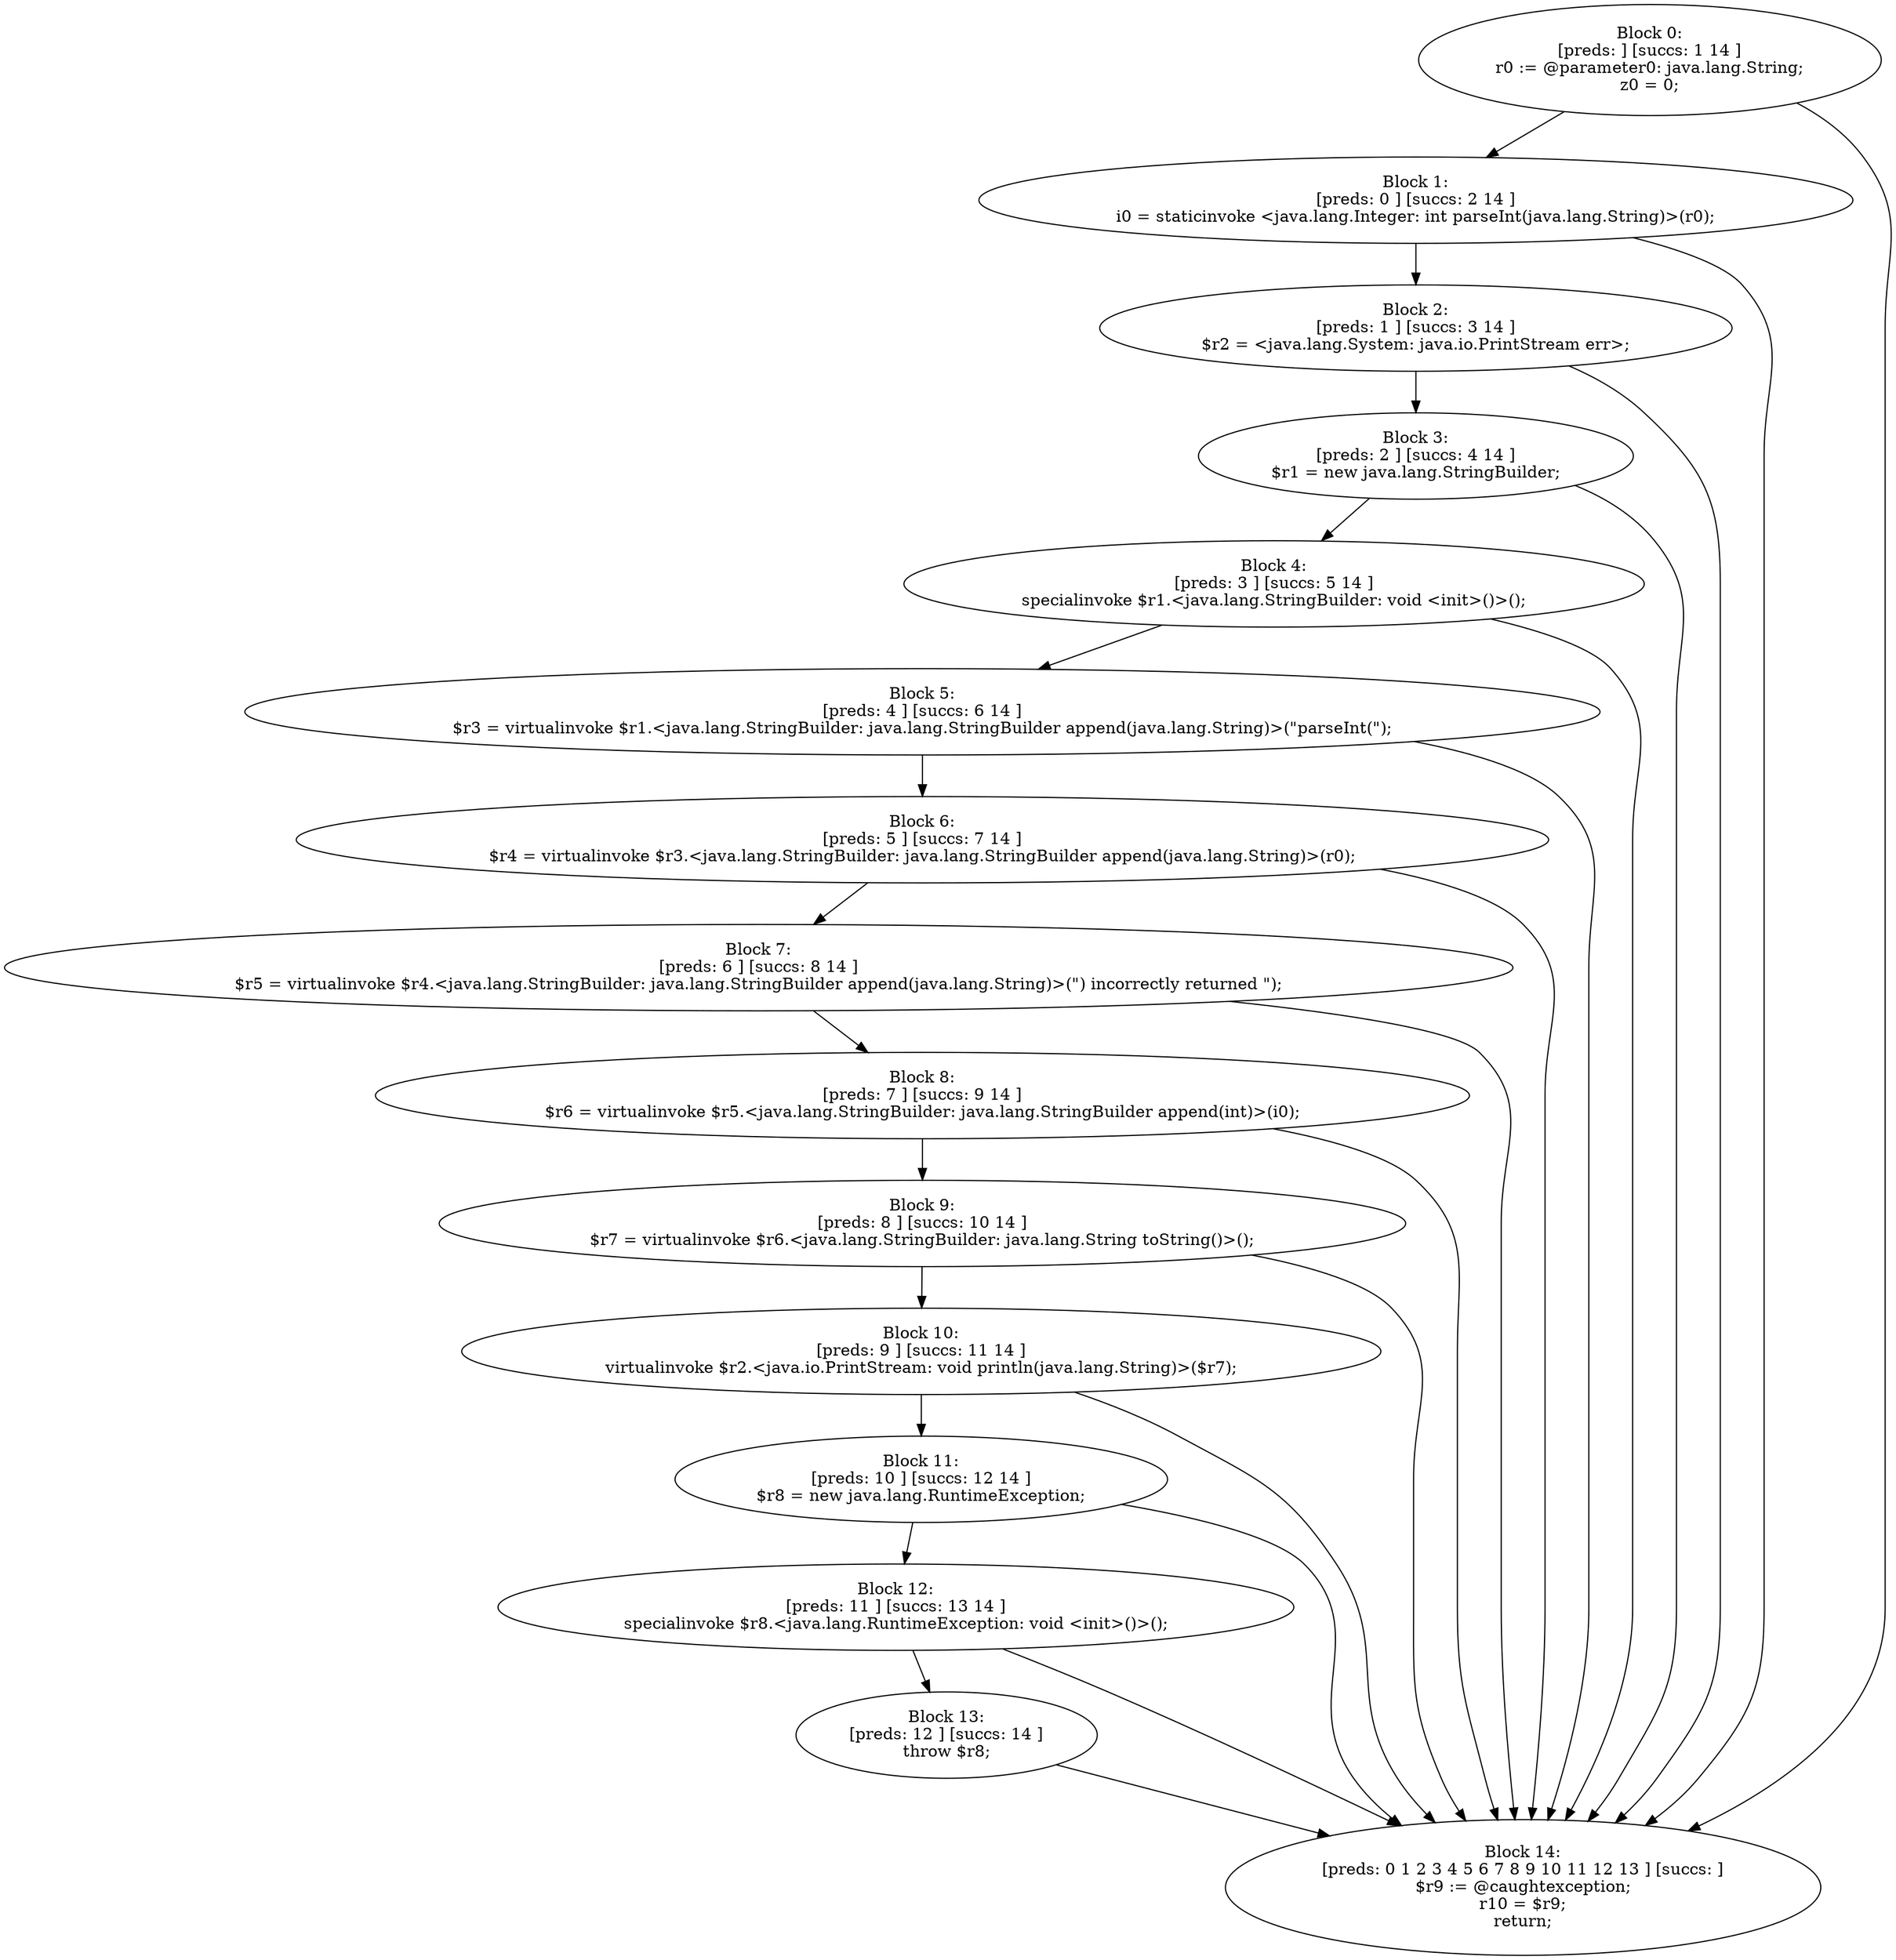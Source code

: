 digraph "unitGraph" {
    "Block 0:
[preds: ] [succs: 1 14 ]
r0 := @parameter0: java.lang.String;
z0 = 0;
"
    "Block 1:
[preds: 0 ] [succs: 2 14 ]
i0 = staticinvoke <java.lang.Integer: int parseInt(java.lang.String)>(r0);
"
    "Block 2:
[preds: 1 ] [succs: 3 14 ]
$r2 = <java.lang.System: java.io.PrintStream err>;
"
    "Block 3:
[preds: 2 ] [succs: 4 14 ]
$r1 = new java.lang.StringBuilder;
"
    "Block 4:
[preds: 3 ] [succs: 5 14 ]
specialinvoke $r1.<java.lang.StringBuilder: void <init>()>();
"
    "Block 5:
[preds: 4 ] [succs: 6 14 ]
$r3 = virtualinvoke $r1.<java.lang.StringBuilder: java.lang.StringBuilder append(java.lang.String)>(\"parseInt(\");
"
    "Block 6:
[preds: 5 ] [succs: 7 14 ]
$r4 = virtualinvoke $r3.<java.lang.StringBuilder: java.lang.StringBuilder append(java.lang.String)>(r0);
"
    "Block 7:
[preds: 6 ] [succs: 8 14 ]
$r5 = virtualinvoke $r4.<java.lang.StringBuilder: java.lang.StringBuilder append(java.lang.String)>(\") incorrectly returned \");
"
    "Block 8:
[preds: 7 ] [succs: 9 14 ]
$r6 = virtualinvoke $r5.<java.lang.StringBuilder: java.lang.StringBuilder append(int)>(i0);
"
    "Block 9:
[preds: 8 ] [succs: 10 14 ]
$r7 = virtualinvoke $r6.<java.lang.StringBuilder: java.lang.String toString()>();
"
    "Block 10:
[preds: 9 ] [succs: 11 14 ]
virtualinvoke $r2.<java.io.PrintStream: void println(java.lang.String)>($r7);
"
    "Block 11:
[preds: 10 ] [succs: 12 14 ]
$r8 = new java.lang.RuntimeException;
"
    "Block 12:
[preds: 11 ] [succs: 13 14 ]
specialinvoke $r8.<java.lang.RuntimeException: void <init>()>();
"
    "Block 13:
[preds: 12 ] [succs: 14 ]
throw $r8;
"
    "Block 14:
[preds: 0 1 2 3 4 5 6 7 8 9 10 11 12 13 ] [succs: ]
$r9 := @caughtexception;
r10 = $r9;
return;
"
    "Block 0:
[preds: ] [succs: 1 14 ]
r0 := @parameter0: java.lang.String;
z0 = 0;
"->"Block 1:
[preds: 0 ] [succs: 2 14 ]
i0 = staticinvoke <java.lang.Integer: int parseInt(java.lang.String)>(r0);
";
    "Block 0:
[preds: ] [succs: 1 14 ]
r0 := @parameter0: java.lang.String;
z0 = 0;
"->"Block 14:
[preds: 0 1 2 3 4 5 6 7 8 9 10 11 12 13 ] [succs: ]
$r9 := @caughtexception;
r10 = $r9;
return;
";
    "Block 1:
[preds: 0 ] [succs: 2 14 ]
i0 = staticinvoke <java.lang.Integer: int parseInt(java.lang.String)>(r0);
"->"Block 2:
[preds: 1 ] [succs: 3 14 ]
$r2 = <java.lang.System: java.io.PrintStream err>;
";
    "Block 1:
[preds: 0 ] [succs: 2 14 ]
i0 = staticinvoke <java.lang.Integer: int parseInt(java.lang.String)>(r0);
"->"Block 14:
[preds: 0 1 2 3 4 5 6 7 8 9 10 11 12 13 ] [succs: ]
$r9 := @caughtexception;
r10 = $r9;
return;
";
    "Block 2:
[preds: 1 ] [succs: 3 14 ]
$r2 = <java.lang.System: java.io.PrintStream err>;
"->"Block 3:
[preds: 2 ] [succs: 4 14 ]
$r1 = new java.lang.StringBuilder;
";
    "Block 2:
[preds: 1 ] [succs: 3 14 ]
$r2 = <java.lang.System: java.io.PrintStream err>;
"->"Block 14:
[preds: 0 1 2 3 4 5 6 7 8 9 10 11 12 13 ] [succs: ]
$r9 := @caughtexception;
r10 = $r9;
return;
";
    "Block 3:
[preds: 2 ] [succs: 4 14 ]
$r1 = new java.lang.StringBuilder;
"->"Block 4:
[preds: 3 ] [succs: 5 14 ]
specialinvoke $r1.<java.lang.StringBuilder: void <init>()>();
";
    "Block 3:
[preds: 2 ] [succs: 4 14 ]
$r1 = new java.lang.StringBuilder;
"->"Block 14:
[preds: 0 1 2 3 4 5 6 7 8 9 10 11 12 13 ] [succs: ]
$r9 := @caughtexception;
r10 = $r9;
return;
";
    "Block 4:
[preds: 3 ] [succs: 5 14 ]
specialinvoke $r1.<java.lang.StringBuilder: void <init>()>();
"->"Block 5:
[preds: 4 ] [succs: 6 14 ]
$r3 = virtualinvoke $r1.<java.lang.StringBuilder: java.lang.StringBuilder append(java.lang.String)>(\"parseInt(\");
";
    "Block 4:
[preds: 3 ] [succs: 5 14 ]
specialinvoke $r1.<java.lang.StringBuilder: void <init>()>();
"->"Block 14:
[preds: 0 1 2 3 4 5 6 7 8 9 10 11 12 13 ] [succs: ]
$r9 := @caughtexception;
r10 = $r9;
return;
";
    "Block 5:
[preds: 4 ] [succs: 6 14 ]
$r3 = virtualinvoke $r1.<java.lang.StringBuilder: java.lang.StringBuilder append(java.lang.String)>(\"parseInt(\");
"->"Block 6:
[preds: 5 ] [succs: 7 14 ]
$r4 = virtualinvoke $r3.<java.lang.StringBuilder: java.lang.StringBuilder append(java.lang.String)>(r0);
";
    "Block 5:
[preds: 4 ] [succs: 6 14 ]
$r3 = virtualinvoke $r1.<java.lang.StringBuilder: java.lang.StringBuilder append(java.lang.String)>(\"parseInt(\");
"->"Block 14:
[preds: 0 1 2 3 4 5 6 7 8 9 10 11 12 13 ] [succs: ]
$r9 := @caughtexception;
r10 = $r9;
return;
";
    "Block 6:
[preds: 5 ] [succs: 7 14 ]
$r4 = virtualinvoke $r3.<java.lang.StringBuilder: java.lang.StringBuilder append(java.lang.String)>(r0);
"->"Block 7:
[preds: 6 ] [succs: 8 14 ]
$r5 = virtualinvoke $r4.<java.lang.StringBuilder: java.lang.StringBuilder append(java.lang.String)>(\") incorrectly returned \");
";
    "Block 6:
[preds: 5 ] [succs: 7 14 ]
$r4 = virtualinvoke $r3.<java.lang.StringBuilder: java.lang.StringBuilder append(java.lang.String)>(r0);
"->"Block 14:
[preds: 0 1 2 3 4 5 6 7 8 9 10 11 12 13 ] [succs: ]
$r9 := @caughtexception;
r10 = $r9;
return;
";
    "Block 7:
[preds: 6 ] [succs: 8 14 ]
$r5 = virtualinvoke $r4.<java.lang.StringBuilder: java.lang.StringBuilder append(java.lang.String)>(\") incorrectly returned \");
"->"Block 8:
[preds: 7 ] [succs: 9 14 ]
$r6 = virtualinvoke $r5.<java.lang.StringBuilder: java.lang.StringBuilder append(int)>(i0);
";
    "Block 7:
[preds: 6 ] [succs: 8 14 ]
$r5 = virtualinvoke $r4.<java.lang.StringBuilder: java.lang.StringBuilder append(java.lang.String)>(\") incorrectly returned \");
"->"Block 14:
[preds: 0 1 2 3 4 5 6 7 8 9 10 11 12 13 ] [succs: ]
$r9 := @caughtexception;
r10 = $r9;
return;
";
    "Block 8:
[preds: 7 ] [succs: 9 14 ]
$r6 = virtualinvoke $r5.<java.lang.StringBuilder: java.lang.StringBuilder append(int)>(i0);
"->"Block 9:
[preds: 8 ] [succs: 10 14 ]
$r7 = virtualinvoke $r6.<java.lang.StringBuilder: java.lang.String toString()>();
";
    "Block 8:
[preds: 7 ] [succs: 9 14 ]
$r6 = virtualinvoke $r5.<java.lang.StringBuilder: java.lang.StringBuilder append(int)>(i0);
"->"Block 14:
[preds: 0 1 2 3 4 5 6 7 8 9 10 11 12 13 ] [succs: ]
$r9 := @caughtexception;
r10 = $r9;
return;
";
    "Block 9:
[preds: 8 ] [succs: 10 14 ]
$r7 = virtualinvoke $r6.<java.lang.StringBuilder: java.lang.String toString()>();
"->"Block 10:
[preds: 9 ] [succs: 11 14 ]
virtualinvoke $r2.<java.io.PrintStream: void println(java.lang.String)>($r7);
";
    "Block 9:
[preds: 8 ] [succs: 10 14 ]
$r7 = virtualinvoke $r6.<java.lang.StringBuilder: java.lang.String toString()>();
"->"Block 14:
[preds: 0 1 2 3 4 5 6 7 8 9 10 11 12 13 ] [succs: ]
$r9 := @caughtexception;
r10 = $r9;
return;
";
    "Block 10:
[preds: 9 ] [succs: 11 14 ]
virtualinvoke $r2.<java.io.PrintStream: void println(java.lang.String)>($r7);
"->"Block 11:
[preds: 10 ] [succs: 12 14 ]
$r8 = new java.lang.RuntimeException;
";
    "Block 10:
[preds: 9 ] [succs: 11 14 ]
virtualinvoke $r2.<java.io.PrintStream: void println(java.lang.String)>($r7);
"->"Block 14:
[preds: 0 1 2 3 4 5 6 7 8 9 10 11 12 13 ] [succs: ]
$r9 := @caughtexception;
r10 = $r9;
return;
";
    "Block 11:
[preds: 10 ] [succs: 12 14 ]
$r8 = new java.lang.RuntimeException;
"->"Block 12:
[preds: 11 ] [succs: 13 14 ]
specialinvoke $r8.<java.lang.RuntimeException: void <init>()>();
";
    "Block 11:
[preds: 10 ] [succs: 12 14 ]
$r8 = new java.lang.RuntimeException;
"->"Block 14:
[preds: 0 1 2 3 4 5 6 7 8 9 10 11 12 13 ] [succs: ]
$r9 := @caughtexception;
r10 = $r9;
return;
";
    "Block 12:
[preds: 11 ] [succs: 13 14 ]
specialinvoke $r8.<java.lang.RuntimeException: void <init>()>();
"->"Block 13:
[preds: 12 ] [succs: 14 ]
throw $r8;
";
    "Block 12:
[preds: 11 ] [succs: 13 14 ]
specialinvoke $r8.<java.lang.RuntimeException: void <init>()>();
"->"Block 14:
[preds: 0 1 2 3 4 5 6 7 8 9 10 11 12 13 ] [succs: ]
$r9 := @caughtexception;
r10 = $r9;
return;
";
    "Block 13:
[preds: 12 ] [succs: 14 ]
throw $r8;
"->"Block 14:
[preds: 0 1 2 3 4 5 6 7 8 9 10 11 12 13 ] [succs: ]
$r9 := @caughtexception;
r10 = $r9;
return;
";
}
